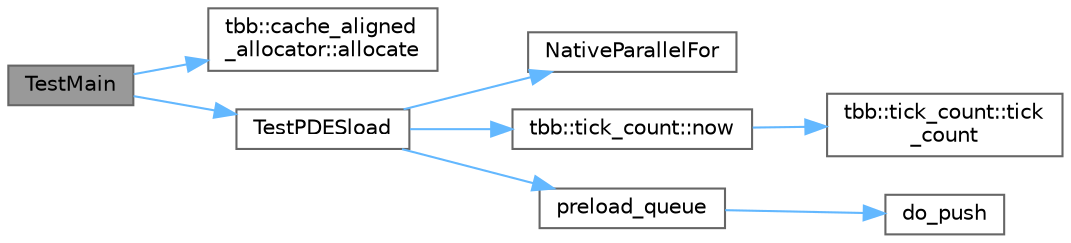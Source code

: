 digraph "TestMain"
{
 // LATEX_PDF_SIZE
  bgcolor="transparent";
  edge [fontname=Helvetica,fontsize=10,labelfontname=Helvetica,labelfontsize=10];
  node [fontname=Helvetica,fontsize=10,shape=box,height=0.2,width=0.4];
  rankdir="LR";
  Node1 [id="Node000001",label="TestMain",height=0.2,width=0.4,color="gray40", fillcolor="grey60", style="filled", fontcolor="black",tooltip="Entry point to a TBB unit test application"];
  Node1 -> Node2 [id="edge8_Node000001_Node000002",color="steelblue1",style="solid",tooltip=" "];
  Node2 [id="Node000002",label="tbb::cache_aligned\l_allocator::allocate",height=0.2,width=0.4,color="grey40", fillcolor="white", style="filled",URL="$classtbb_1_1cache__aligned__allocator.html#a99d05096f80877849cb31d80247e0f85",tooltip="Allocate space for n objects, starting on a cache/sector line."];
  Node1 -> Node3 [id="edge9_Node000001_Node000003",color="steelblue1",style="solid",tooltip=" "];
  Node3 [id="Node000003",label="TestPDESload",height=0.2,width=0.4,color="grey40", fillcolor="white", style="filled",URL="$cpq__pdes_8cpp.html#ae95af1468af192ec0a19666ca591dcc6",tooltip=" "];
  Node3 -> Node4 [id="edge10_Node000003_Node000004",color="steelblue1",style="solid",tooltip=" "];
  Node4 [id="Node000004",label="NativeParallelFor",height=0.2,width=0.4,color="grey40", fillcolor="white", style="filled",URL="$harness_8h.html#ad5b2c9cf4e169014b7919debb3c91d45",tooltip="Execute body(i) in parallel for i in the interval [0,n)."];
  Node3 -> Node5 [id="edge11_Node000003_Node000005",color="steelblue1",style="solid",tooltip=" "];
  Node5 [id="Node000005",label="tbb::tick_count::now",height=0.2,width=0.4,color="grey40", fillcolor="white", style="filled",URL="$classtbb_1_1tick__count.html#a74dcecde7431ff4591d7c46fc1d50d7e",tooltip="Return current time."];
  Node5 -> Node6 [id="edge12_Node000005_Node000006",color="steelblue1",style="solid",tooltip=" "];
  Node6 [id="Node000006",label="tbb::tick_count::tick\l_count",height=0.2,width=0.4,color="grey40", fillcolor="white", style="filled",URL="$classtbb_1_1tick__count.html#a9f1daa0b7a4feb800f802b4be1f1e497",tooltip="Construct an absolute timestamp initialized to zero."];
  Node3 -> Node7 [id="edge13_Node000003_Node000007",color="steelblue1",style="solid",tooltip=" "];
  Node7 [id="Node000007",label="preload_queue",height=0.2,width=0.4,color="grey40", fillcolor="white", style="filled",URL="$cpq__pdes_8cpp.html#a1760714e0148721254a900911188281e",tooltip=" "];
  Node7 -> Node8 [id="edge14_Node000007_Node000008",color="steelblue1",style="solid",tooltip=" "];
  Node8 [id="Node000008",label="do_push",height=0.2,width=0.4,color="grey40", fillcolor="white", style="filled",URL="$cpq__pdes_8cpp.html#aefc9cd24900dc6fb9fa05f40746dbb4a",tooltip=" "];
}
